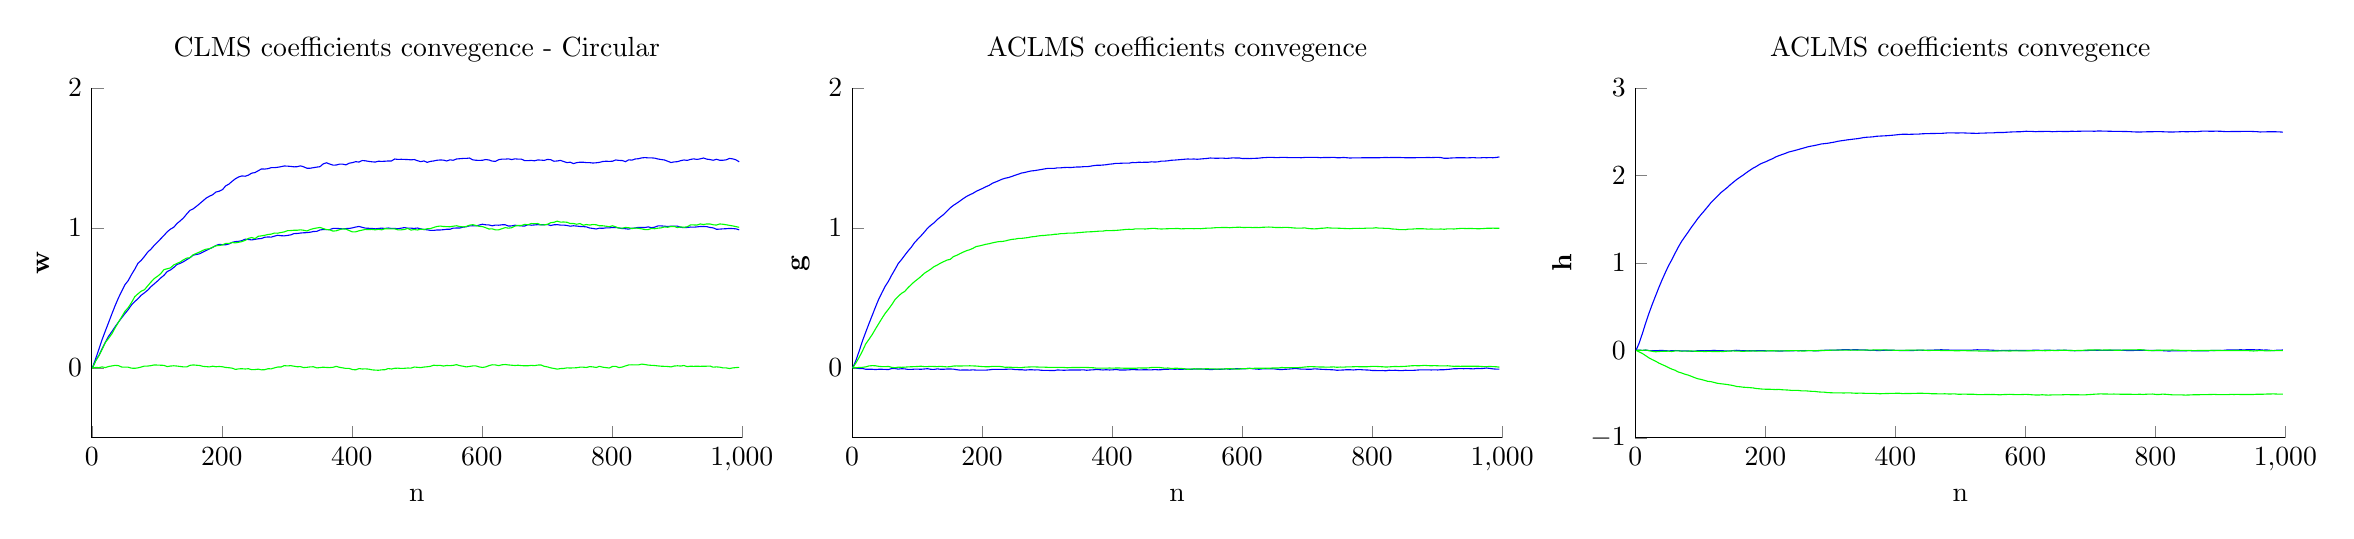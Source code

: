 % This file was created by matlab2tikz v0.4.7 running on MATLAB 8.1.
% Copyright (c) 2008--2014, Nico Schlömer <nico.schloemer@gmail.com>
% All rights reserved.
% Minimal pgfplots version: 1.3
% 
% The latest updates can be retrieved from
%   http://www.mathworks.com/matlabcentral/fileexchange/22022-matlab2tikz
% where you can also make suggestions and rate matlab2tikz.
% 
\begin{tikzpicture}

\begin{axis}[%
width=3.25in,
height=1.75in,
scale only axis,
xmin=0,
xmax=1000,
xlabel={n},
ymin=-0.5,
ymax=2,
ylabel={$\mathbf{g}$},
name=plot2,
title={ACLMS coefficients convegence},
axis x line*=bottom,
axis y line*=left
]
\addplot [color=blue,solid,forget plot]
  table[row sep=crcr]{1	0\\
6	0.054\\
11	0.121\\
16	0.193\\
21	0.255\\
26	0.316\\
31	0.375\\
36	0.434\\
41	0.491\\
46	0.538\\
51	0.583\\
56	0.619\\
61	0.663\\
66	0.703\\
71	0.745\\
76	0.773\\
81	0.804\\
86	0.834\\
91	0.861\\
96	0.894\\
101	0.919\\
106	0.943\\
111	0.969\\
116	0.997\\
121	1.018\\
126	1.036\\
131	1.059\\
136	1.078\\
141	1.096\\
146	1.119\\
151	1.143\\
156	1.161\\
161	1.176\\
166	1.192\\
171	1.209\\
176	1.224\\
181	1.236\\
186	1.247\\
191	1.261\\
196	1.272\\
201	1.282\\
206	1.294\\
211	1.304\\
216	1.319\\
221	1.328\\
226	1.338\\
231	1.348\\
236	1.355\\
241	1.36\\
246	1.368\\
251	1.376\\
256	1.384\\
261	1.392\\
266	1.396\\
271	1.402\\
276	1.407\\
281	1.409\\
286	1.413\\
291	1.417\\
296	1.421\\
301	1.425\\
306	1.425\\
311	1.425\\
316	1.429\\
321	1.429\\
326	1.431\\
331	1.432\\
336	1.431\\
341	1.433\\
346	1.435\\
351	1.435\\
356	1.437\\
361	1.437\\
366	1.44\\
371	1.444\\
376	1.447\\
381	1.447\\
386	1.449\\
391	1.451\\
396	1.455\\
401	1.457\\
406	1.461\\
411	1.461\\
416	1.462\\
421	1.463\\
426	1.462\\
431	1.467\\
436	1.466\\
441	1.469\\
446	1.468\\
451	1.469\\
456	1.469\\
461	1.472\\
466	1.47\\
471	1.472\\
476	1.477\\
481	1.477\\
486	1.479\\
491	1.483\\
496	1.484\\
501	1.486\\
506	1.488\\
511	1.49\\
516	1.492\\
521	1.491\\
526	1.492\\
531	1.49\\
536	1.492\\
541	1.494\\
546	1.496\\
551	1.499\\
556	1.498\\
561	1.497\\
566	1.498\\
571	1.498\\
576	1.496\\
581	1.498\\
586	1.5\\
591	1.499\\
596	1.499\\
601	1.495\\
606	1.496\\
611	1.495\\
616	1.496\\
621	1.497\\
626	1.498\\
631	1.501\\
636	1.502\\
641	1.504\\
646	1.504\\
651	1.502\\
656	1.502\\
661	1.504\\
666	1.504\\
671	1.502\\
676	1.502\\
681	1.502\\
686	1.502\\
691	1.501\\
696	1.503\\
701	1.504\\
706	1.504\\
711	1.504\\
716	1.503\\
721	1.501\\
726	1.503\\
731	1.503\\
736	1.503\\
741	1.504\\
746	1.501\\
751	1.501\\
756	1.503\\
761	1.501\\
766	1.499\\
771	1.5\\
776	1.5\\
781	1.5\\
786	1.501\\
791	1.501\\
796	1.501\\
801	1.501\\
806	1.501\\
811	1.501\\
816	1.502\\
821	1.503\\
826	1.502\\
831	1.503\\
836	1.503\\
841	1.503\\
846	1.502\\
851	1.501\\
856	1.501\\
861	1.501\\
866	1.501\\
871	1.502\\
876	1.502\\
881	1.502\\
886	1.503\\
891	1.502\\
896	1.503\\
901	1.504\\
906	1.502\\
911	1.497\\
916	1.497\\
921	1.499\\
926	1.5\\
931	1.501\\
936	1.501\\
941	1.501\\
946	1.5\\
951	1.501\\
956	1.502\\
961	1.5\\
966	1.5\\
971	1.502\\
976	1.501\\
981	1.502\\
986	1.501\\
991	1.503\\
996	1.507\\
};
\addplot [color=blue,solid,forget plot]
  table[row sep=crcr]{1	0\\
6	0.0\\
11	-0.005\\
16	-0.004\\
21	-0.01\\
26	-0.01\\
31	-0.01\\
36	-0.012\\
41	-0.01\\
46	-0.01\\
51	-0.011\\
56	-0.012\\
61	-0.005\\
66	-0.005\\
71	-0.009\\
76	-0.006\\
81	-0.007\\
86	-0.011\\
91	-0.011\\
96	-0.009\\
101	-0.009\\
106	-0.01\\
111	-0.008\\
116	-0.006\\
121	-0.01\\
126	-0.011\\
131	-0.007\\
136	-0.01\\
141	-0.01\\
146	-0.008\\
151	-0.008\\
156	-0.009\\
161	-0.013\\
166	-0.016\\
171	-0.015\\
176	-0.015\\
181	-0.016\\
186	-0.014\\
191	-0.016\\
196	-0.016\\
201	-0.016\\
206	-0.016\\
211	-0.014\\
216	-0.011\\
221	-0.011\\
226	-0.011\\
231	-0.011\\
236	-0.01\\
241	-0.009\\
246	-0.009\\
251	-0.012\\
256	-0.013\\
261	-0.013\\
266	-0.016\\
271	-0.014\\
276	-0.013\\
281	-0.015\\
286	-0.014\\
291	-0.017\\
296	-0.018\\
301	-0.018\\
306	-0.019\\
311	-0.019\\
316	-0.015\\
321	-0.016\\
326	-0.017\\
331	-0.016\\
336	-0.015\\
341	-0.015\\
346	-0.015\\
351	-0.015\\
356	-0.014\\
361	-0.017\\
366	-0.015\\
371	-0.014\\
376	-0.011\\
381	-0.013\\
386	-0.015\\
391	-0.013\\
396	-0.015\\
401	-0.014\\
406	-0.011\\
411	-0.015\\
416	-0.015\\
421	-0.015\\
426	-0.014\\
431	-0.012\\
436	-0.013\\
441	-0.014\\
446	-0.014\\
451	-0.013\\
456	-0.014\\
461	-0.014\\
466	-0.012\\
471	-0.014\\
476	-0.013\\
481	-0.01\\
486	-0.01\\
491	-0.008\\
496	-0.01\\
501	-0.009\\
506	-0.011\\
511	-0.009\\
516	-0.01\\
521	-0.01\\
526	-0.009\\
531	-0.008\\
536	-0.008\\
541	-0.009\\
546	-0.01\\
551	-0.012\\
556	-0.011\\
561	-0.01\\
566	-0.011\\
571	-0.009\\
576	-0.007\\
581	-0.01\\
586	-0.008\\
591	-0.006\\
596	-0.006\\
601	-0.006\\
606	-0.006\\
611	-0.003\\
616	-0.006\\
621	-0.008\\
626	-0.01\\
631	-0.007\\
636	-0.006\\
641	-0.006\\
646	-0.006\\
651	-0.008\\
656	-0.011\\
661	-0.012\\
666	-0.01\\
671	-0.009\\
676	-0.007\\
681	-0.005\\
686	-0.006\\
691	-0.009\\
696	-0.009\\
701	-0.01\\
706	-0.01\\
711	-0.007\\
716	-0.008\\
721	-0.01\\
726	-0.011\\
731	-0.012\\
736	-0.013\\
741	-0.014\\
746	-0.017\\
751	-0.016\\
756	-0.015\\
761	-0.013\\
766	-0.013\\
771	-0.015\\
776	-0.013\\
781	-0.012\\
786	-0.014\\
791	-0.015\\
796	-0.016\\
801	-0.019\\
806	-0.019\\
811	-0.02\\
816	-0.019\\
821	-0.021\\
826	-0.017\\
831	-0.018\\
836	-0.017\\
841	-0.019\\
846	-0.02\\
851	-0.017\\
856	-0.018\\
861	-0.018\\
866	-0.017\\
871	-0.015\\
876	-0.014\\
881	-0.014\\
886	-0.014\\
891	-0.015\\
896	-0.014\\
901	-0.015\\
906	-0.013\\
911	-0.013\\
916	-0.011\\
921	-0.009\\
926	-0.006\\
931	-0.006\\
936	-0.005\\
941	-0.006\\
946	-0.005\\
951	-0.006\\
956	-0.007\\
961	-0.004\\
966	-0.005\\
971	-0.004\\
976	-0.001\\
981	-0.004\\
986	-0.007\\
991	-0.009\\
996	-0.009\\
};
\addplot [color=green,solid,forget plot]
  table[row sep=crcr]{1	0\\
6	0.036\\
11	0.076\\
16	0.121\\
21	0.171\\
26	0.204\\
31	0.238\\
36	0.278\\
41	0.316\\
46	0.354\\
51	0.39\\
56	0.419\\
61	0.451\\
66	0.487\\
71	0.511\\
76	0.532\\
81	0.546\\
86	0.572\\
91	0.595\\
96	0.616\\
101	0.634\\
106	0.653\\
111	0.675\\
116	0.69\\
121	0.705\\
126	0.723\\
131	0.734\\
136	0.748\\
141	0.759\\
146	0.77\\
151	0.775\\
156	0.795\\
161	0.804\\
166	0.816\\
171	0.827\\
176	0.837\\
181	0.844\\
186	0.854\\
191	0.867\\
196	0.871\\
201	0.877\\
206	0.883\\
211	0.887\\
216	0.893\\
221	0.898\\
226	0.902\\
231	0.903\\
236	0.907\\
241	0.913\\
246	0.918\\
251	0.92\\
256	0.925\\
261	0.925\\
266	0.928\\
271	0.931\\
276	0.936\\
281	0.938\\
286	0.942\\
291	0.945\\
296	0.946\\
301	0.949\\
306	0.95\\
311	0.954\\
316	0.955\\
321	0.959\\
326	0.959\\
331	0.962\\
336	0.963\\
341	0.963\\
346	0.965\\
351	0.967\\
356	0.969\\
361	0.971\\
366	0.972\\
371	0.973\\
376	0.975\\
381	0.977\\
386	0.977\\
391	0.981\\
396	0.98\\
401	0.981\\
406	0.982\\
411	0.984\\
416	0.986\\
421	0.989\\
426	0.99\\
431	0.989\\
436	0.993\\
441	0.993\\
446	0.993\\
451	0.992\\
456	0.994\\
461	0.996\\
466	0.996\\
471	0.993\\
476	0.992\\
481	0.993\\
486	0.994\\
491	0.995\\
496	0.995\\
501	0.996\\
506	0.993\\
511	0.994\\
516	0.995\\
521	0.995\\
526	0.994\\
531	0.995\\
536	0.994\\
541	0.996\\
546	0.998\\
551	0.998\\
556	1.0\\
561	1.002\\
566	1.002\\
571	1.003\\
576	1.003\\
581	1.001\\
586	1.003\\
591	1.004\\
596	1.005\\
601	1.003\\
606	1.003\\
611	1.004\\
616	1.002\\
621	1.003\\
626	1.002\\
631	1.004\\
636	1.005\\
641	1.006\\
646	1.005\\
651	1.003\\
656	1.003\\
661	1.002\\
666	1.004\\
671	1.003\\
676	1.001\\
681	0.999\\
686	0.998\\
691	0.998\\
696	1.0\\
701	0.996\\
706	0.994\\
711	0.993\\
716	0.994\\
721	0.997\\
726	0.998\\
731	1.001\\
736	0.999\\
741	0.998\\
746	0.998\\
751	0.997\\
756	0.996\\
761	0.995\\
766	0.994\\
771	0.996\\
776	0.996\\
781	0.997\\
786	0.996\\
791	0.998\\
796	0.998\\
801	0.998\\
806	1.001\\
811	0.998\\
816	0.998\\
821	0.996\\
826	0.996\\
831	0.992\\
836	0.991\\
841	0.988\\
846	0.988\\
851	0.987\\
856	0.991\\
861	0.991\\
866	0.993\\
871	0.994\\
876	0.994\\
881	0.993\\
886	0.991\\
891	0.992\\
896	0.991\\
901	0.991\\
906	0.992\\
911	0.99\\
916	0.993\\
921	0.993\\
926	0.992\\
931	0.994\\
936	0.996\\
941	0.996\\
946	0.995\\
951	0.996\\
956	0.995\\
961	0.994\\
966	0.994\\
971	0.995\\
976	0.997\\
981	0.997\\
986	0.998\\
991	0.997\\
996	0.997\\
};
\addplot [color=green,solid,forget plot]
  table[row sep=crcr]{1	0\\
6	0.001\\
11	0.003\\
16	0.004\\
21	0.007\\
26	0.014\\
31	0.016\\
36	0.015\\
41	0.011\\
46	0.009\\
51	0.009\\
56	0.01\\
61	0.004\\
66	0.001\\
71	0.005\\
76	0.004\\
81	0.005\\
86	0.007\\
91	0.008\\
96	0.009\\
101	0.01\\
106	0.012\\
111	0.009\\
116	0.009\\
121	0.011\\
126	0.01\\
131	0.009\\
136	0.011\\
141	0.009\\
146	0.007\\
151	0.009\\
156	0.013\\
161	0.014\\
166	0.013\\
171	0.014\\
176	0.014\\
181	0.015\\
186	0.014\\
191	0.013\\
196	0.011\\
201	0.009\\
206	0.008\\
211	0.008\\
216	0.011\\
221	0.011\\
226	0.011\\
231	0.008\\
236	0.004\\
241	0.005\\
246	0.004\\
251	0.004\\
256	0.002\\
261	0.002\\
266	0.005\\
271	0.006\\
276	0.007\\
281	0.007\\
286	0.006\\
291	0.005\\
296	0.005\\
301	0.004\\
306	0.004\\
311	0.004\\
316	0.003\\
321	0.004\\
326	0.003\\
331	0.001\\
336	0.002\\
341	0.003\\
346	0.003\\
351	0.003\\
356	0.004\\
361	0.003\\
366	0.002\\
371	0.001\\
376	-0.002\\
381	-0.002\\
386	-0.002\\
391	-0.002\\
396	-0.001\\
401	-0.002\\
406	-0.001\\
411	-0.001\\
416	-0.002\\
421	-0.003\\
426	-0.003\\
431	-0.003\\
436	-0.003\\
441	-0.0\\
446	-0.001\\
451	-0.001\\
456	-0.0\\
461	0.003\\
466	0.004\\
471	0.004\\
476	0.001\\
481	-0.002\\
486	-0.001\\
491	-0.004\\
496	-0.003\\
501	-0.003\\
506	-0.004\\
511	-0.006\\
516	-0.01\\
521	-0.009\\
526	-0.006\\
531	-0.008\\
536	-0.008\\
541	-0.007\\
546	-0.006\\
551	-0.007\\
556	-0.007\\
561	-0.009\\
566	-0.007\\
571	-0.009\\
576	-0.006\\
581	-0.006\\
586	-0.007\\
591	-0.009\\
596	-0.008\\
601	-0.005\\
606	-0.005\\
611	-0.004\\
616	-0.004\\
621	-0.002\\
626	-0.003\\
631	-0.003\\
636	-0.002\\
641	-0.003\\
646	-0.001\\
651	-0.001\\
656	-0.001\\
661	0.003\\
666	0.001\\
671	0.002\\
676	0.002\\
681	0.002\\
686	0.002\\
691	0.003\\
696	0.006\\
701	0.008\\
706	0.009\\
711	0.008\\
716	0.007\\
721	0.006\\
726	0.006\\
731	0.005\\
736	0.006\\
741	0.007\\
746	0.004\\
751	0.006\\
756	0.005\\
761	0.007\\
766	0.007\\
771	0.008\\
776	0.009\\
781	0.008\\
786	0.008\\
791	0.008\\
796	0.009\\
801	0.011\\
806	0.011\\
811	0.009\\
816	0.008\\
821	0.006\\
826	0.007\\
831	0.009\\
836	0.01\\
841	0.009\\
846	0.01\\
851	0.011\\
856	0.013\\
861	0.015\\
866	0.016\\
871	0.015\\
876	0.016\\
881	0.018\\
886	0.016\\
891	0.015\\
896	0.016\\
901	0.015\\
906	0.014\\
911	0.014\\
916	0.015\\
921	0.013\\
926	0.011\\
931	0.012\\
936	0.011\\
941	0.012\\
946	0.012\\
951	0.012\\
956	0.012\\
961	0.012\\
966	0.011\\
971	0.009\\
976	0.009\\
981	0.01\\
986	0.009\\
991	0.008\\
996	0.005\\
};
\end{axis}

\begin{axis}[%
width=3.25in,
height=1.75in,
scale only axis,
xmin=0,
xmax=1000,
xlabel={n},
ymin=-0.5,
ymax=2,
ylabel={$\mathbf{w}$},
at=(plot2.left of south west),
anchor=right of south east,
title={CLMS coefficients convegence - Circular},
axis x line*=bottom,
axis y line*=left
]
\addplot [color=blue,solid,forget plot]
  table[row sep=crcr]{1	0\\
6	0.054\\
11	0.089\\
16	0.139\\
21	0.185\\
26	0.227\\
31	0.26\\
36	0.295\\
41	0.327\\
46	0.358\\
51	0.388\\
56	0.416\\
61	0.449\\
66	0.473\\
71	0.494\\
76	0.519\\
81	0.536\\
86	0.555\\
91	0.58\\
96	0.6\\
101	0.62\\
106	0.642\\
111	0.661\\
116	0.688\\
121	0.699\\
126	0.717\\
131	0.738\\
136	0.747\\
141	0.758\\
146	0.773\\
151	0.787\\
156	0.805\\
161	0.81\\
166	0.815\\
171	0.827\\
176	0.839\\
181	0.85\\
186	0.861\\
191	0.874\\
196	0.882\\
201	0.88\\
206	0.879\\
211	0.885\\
216	0.897\\
221	0.902\\
226	0.904\\
231	0.909\\
236	0.919\\
241	0.917\\
246	0.914\\
251	0.918\\
256	0.922\\
261	0.924\\
266	0.933\\
271	0.935\\
276	0.934\\
281	0.941\\
286	0.947\\
291	0.944\\
296	0.943\\
301	0.946\\
306	0.95\\
311	0.959\\
316	0.96\\
321	0.963\\
326	0.965\\
331	0.966\\
336	0.969\\
341	0.974\\
346	0.975\\
351	0.985\\
356	0.988\\
361	0.987\\
366	0.988\\
371	0.996\\
376	0.996\\
381	0.995\\
386	0.993\\
391	0.995\\
396	0.996\\
401	1.0\\
406	1.006\\
411	1.01\\
416	1.004\\
421	0.998\\
426	0.997\\
431	0.996\\
436	0.993\\
441	0.996\\
446	0.998\\
451	0.996\\
456	0.999\\
461	0.996\\
466	0.996\\
471	0.994\\
476	0.998\\
481	1.002\\
486	0.998\\
491	0.998\\
496	0.996\\
501	0.999\\
506	0.993\\
511	0.989\\
516	0.986\\
521	0.982\\
526	0.982\\
531	0.985\\
536	0.985\\
541	0.987\\
546	0.99\\
551	0.99\\
556	0.998\\
561	0.999\\
566	0.999\\
571	1.005\\
576	1.008\\
581	1.014\\
586	1.015\\
591	1.014\\
596	1.02\\
601	1.026\\
606	1.022\\
611	1.021\\
616	1.015\\
621	1.02\\
626	1.019\\
631	1.022\\
636	1.022\\
641	1.013\\
646	1.014\\
651	1.019\\
656	1.016\\
661	1.014\\
666	1.013\\
671	1.023\\
676	1.019\\
681	1.021\\
686	1.023\\
691	1.022\\
696	1.022\\
701	1.024\\
706	1.017\\
711	1.022\\
716	1.023\\
721	1.02\\
726	1.02\\
731	1.017\\
736	1.012\\
741	1.015\\
746	1.013\\
751	1.01\\
756	1.009\\
761	1.007\\
766	0.999\\
771	0.996\\
776	0.992\\
781	0.998\\
786	0.997\\
791	1.0\\
796	1.0\\
801	1.003\\
806	1.003\\
811	0.999\\
816	0.995\\
821	0.994\\
826	0.991\\
831	0.998\\
836	0.999\\
841	1.004\\
846	1.003\\
851	1.003\\
856	1.007\\
861	1.001\\
866	1.005\\
871	1.014\\
876	1.014\\
881	1.012\\
886	1.01\\
891	1.012\\
896	1.013\\
901	1.012\\
906	1.004\\
911	1.002\\
916	1.003\\
921	1.006\\
926	1.005\\
931	1.007\\
936	1.01\\
941	1.01\\
946	1.009\\
951	1.003\\
956	1.0\\
961	0.99\\
966	0.991\\
971	0.993\\
976	0.994\\
981	0.996\\
986	0.995\\
991	0.993\\
996	0.986\\
};
\addplot [color=blue,solid,forget plot]
  table[row sep=crcr]{1	0\\
6	0.067\\
11	0.134\\
16	0.204\\
21	0.266\\
26	0.326\\
31	0.387\\
36	0.446\\
41	0.5\\
46	0.548\\
51	0.594\\
56	0.623\\
61	0.666\\
66	0.704\\
71	0.747\\
76	0.768\\
81	0.796\\
86	0.827\\
91	0.848\\
96	0.875\\
101	0.898\\
106	0.922\\
111	0.946\\
116	0.972\\
121	0.991\\
126	1.004\\
131	1.031\\
136	1.05\\
141	1.071\\
146	1.099\\
151	1.125\\
156	1.136\\
161	1.154\\
166	1.173\\
171	1.193\\
176	1.213\\
181	1.226\\
186	1.237\\
191	1.256\\
196	1.262\\
201	1.273\\
206	1.3\\
211	1.313\\
216	1.333\\
221	1.351\\
226	1.364\\
231	1.371\\
236	1.369\\
241	1.377\\
246	1.391\\
251	1.395\\
256	1.408\\
261	1.421\\
266	1.42\\
271	1.423\\
276	1.43\\
281	1.43\\
286	1.433\\
291	1.437\\
296	1.442\\
301	1.441\\
306	1.439\\
311	1.436\\
316	1.437\\
321	1.443\\
326	1.436\\
331	1.426\\
336	1.426\\
341	1.43\\
346	1.434\\
351	1.437\\
356	1.457\\
361	1.465\\
366	1.456\\
371	1.448\\
376	1.449\\
381	1.455\\
386	1.455\\
391	1.45\\
396	1.462\\
401	1.466\\
406	1.473\\
411	1.47\\
416	1.481\\
421	1.479\\
426	1.475\\
431	1.472\\
436	1.47\\
441	1.476\\
446	1.475\\
451	1.476\\
456	1.478\\
461	1.478\\
466	1.492\\
471	1.489\\
476	1.49\\
481	1.489\\
486	1.488\\
491	1.486\\
496	1.488\\
501	1.48\\
506	1.473\\
511	1.478\\
516	1.468\\
521	1.475\\
526	1.478\\
531	1.483\\
536	1.485\\
541	1.484\\
546	1.478\\
551	1.486\\
556	1.483\\
561	1.492\\
566	1.494\\
571	1.496\\
576	1.496\\
581	1.499\\
586	1.486\\
591	1.483\\
596	1.482\\
601	1.483\\
606	1.488\\
611	1.485\\
616	1.477\\
621	1.475\\
626	1.487\\
631	1.491\\
636	1.491\\
641	1.493\\
646	1.488\\
651	1.493\\
656	1.491\\
661	1.491\\
666	1.48\\
671	1.48\\
676	1.482\\
681	1.479\\
686	1.485\\
691	1.484\\
696	1.482\\
701	1.489\\
706	1.487\\
711	1.476\\
716	1.478\\
721	1.482\\
726	1.474\\
731	1.466\\
736	1.469\\
741	1.459\\
746	1.466\\
751	1.469\\
756	1.469\\
761	1.466\\
766	1.466\\
771	1.463\\
776	1.465\\
781	1.468\\
786	1.474\\
791	1.476\\
796	1.475\\
801	1.476\\
806	1.485\\
811	1.482\\
816	1.481\\
821	1.473\\
826	1.486\\
831	1.484\\
836	1.492\\
841	1.494\\
846	1.5\\
851	1.502\\
856	1.5\\
861	1.5\\
866	1.498\\
871	1.492\\
876	1.488\\
881	1.485\\
886	1.476\\
891	1.467\\
896	1.471\\
901	1.473\\
906	1.48\\
911	1.485\\
916	1.482\\
921	1.489\\
926	1.493\\
931	1.489\\
936	1.493\\
941	1.499\\
946	1.491\\
951	1.488\\
956	1.483\\
961	1.49\\
966	1.483\\
971	1.483\\
976	1.486\\
981	1.496\\
986	1.493\\
991	1.486\\
996	1.472\\
};
\addplot [color=green,solid,forget plot]
  table[row sep=crcr]{1	0\\
6	0.003\\
11	0.002\\
16	0.007\\
21	0.002\\
26	0.01\\
31	0.014\\
36	0.018\\
41	0.016\\
46	0.006\\
51	0.005\\
56	0.005\\
61	-0.002\\
66	-0.003\\
71	0.0\\
76	0.006\\
81	0.013\\
86	0.013\\
91	0.016\\
96	0.021\\
101	0.02\\
106	0.019\\
111	0.018\\
116	0.009\\
121	0.013\\
126	0.015\\
131	0.013\\
136	0.01\\
141	0.007\\
146	0.007\\
151	0.018\\
156	0.021\\
161	0.019\\
166	0.017\\
171	0.011\\
176	0.009\\
181	0.007\\
186	0.012\\
191	0.008\\
196	0.01\\
201	0.008\\
206	0.003\\
211	0.001\\
216	-0.002\\
221	-0.011\\
226	-0.007\\
231	-0.006\\
236	-0.008\\
241	-0.006\\
246	-0.013\\
251	-0.012\\
256	-0.009\\
261	-0.014\\
266	-0.013\\
271	-0.006\\
276	-0.007\\
281	0.0\\
286	0.006\\
291	0.006\\
296	0.016\\
301	0.014\\
306	0.016\\
311	0.012\\
316	0.008\\
321	0.009\\
326	0.002\\
331	0.004\\
336	0.007\\
341	0.008\\
346	0.0\\
351	0.002\\
356	0.005\\
361	0.003\\
366	0.002\\
371	0.004\\
376	0.011\\
381	0.004\\
386	0.0\\
391	-0.004\\
396	-0.004\\
401	-0.012\\
406	-0.014\\
411	-0.005\\
416	-0.008\\
421	-0.007\\
426	-0.009\\
431	-0.014\\
436	-0.016\\
441	-0.017\\
446	-0.014\\
451	-0.013\\
456	-0.005\\
461	-0.008\\
466	-0.003\\
471	-0.002\\
476	-0.004\\
481	-0.003\\
486	-0.001\\
491	-0.002\\
496	0.006\\
501	0.004\\
506	0.002\\
511	0.006\\
516	0.008\\
521	0.011\\
526	0.019\\
531	0.017\\
536	0.018\\
541	0.013\\
546	0.017\\
551	0.016\\
556	0.018\\
561	0.023\\
566	0.016\\
571	0.012\\
576	0.007\\
581	0.01\\
586	0.014\\
591	0.014\\
596	0.007\\
601	0.003\\
606	0.007\\
611	0.016\\
616	0.022\\
621	0.021\\
626	0.016\\
631	0.022\\
636	0.024\\
641	0.021\\
646	0.019\\
651	0.017\\
656	0.019\\
661	0.016\\
666	0.015\\
671	0.015\\
676	0.018\\
681	0.016\\
686	0.02\\
691	0.021\\
696	0.011\\
701	0.007\\
706	0.0\\
711	-0.004\\
716	-0.009\\
721	-0.005\\
726	-0.004\\
731	0.0\\
736	-0.001\\
741	0.0\\
746	0.001\\
751	0.005\\
756	0.005\\
761	0.003\\
766	0.009\\
771	0.007\\
776	0.003\\
781	0.011\\
786	0.005\\
791	0.002\\
796	-0.001\\
801	0.01\\
806	0.011\\
811	0.002\\
816	0.006\\
821	0.014\\
826	0.021\\
831	0.022\\
836	0.021\\
841	0.021\\
846	0.027\\
851	0.024\\
856	0.02\\
861	0.018\\
866	0.017\\
871	0.014\\
876	0.012\\
881	0.011\\
886	0.01\\
891	0.007\\
896	0.013\\
901	0.015\\
906	0.013\\
911	0.017\\
916	0.009\\
921	0.012\\
926	0.011\\
931	0.012\\
936	0.011\\
941	0.012\\
946	0.012\\
951	0.013\\
956	0.005\\
961	0.007\\
966	0.005\\
971	0.0\\
976	-0.0\\
981	-0.005\\
986	2.002e-05\\
991	0.002\\
996	0.004\\
};
\addplot [color=green,solid,forget plot]
  table[row sep=crcr]{1	0\\
6	0.049\\
11	0.088\\
16	0.133\\
21	0.182\\
26	0.212\\
31	0.244\\
36	0.287\\
41	0.326\\
46	0.365\\
51	0.404\\
56	0.43\\
61	0.466\\
66	0.508\\
71	0.529\\
76	0.548\\
81	0.558\\
86	0.586\\
91	0.613\\
96	0.638\\
101	0.654\\
106	0.673\\
111	0.702\\
116	0.708\\
121	0.714\\
126	0.735\\
131	0.746\\
136	0.756\\
141	0.772\\
146	0.784\\
151	0.787\\
156	0.808\\
161	0.818\\
166	0.828\\
171	0.84\\
176	0.848\\
181	0.851\\
186	0.862\\
191	0.872\\
196	0.874\\
201	0.878\\
206	0.889\\
211	0.889\\
216	0.895\\
221	0.893\\
226	0.897\\
231	0.902\\
236	0.911\\
241	0.925\\
246	0.931\\
251	0.923\\
256	0.94\\
261	0.943\\
266	0.947\\
271	0.953\\
276	0.955\\
281	0.963\\
286	0.962\\
291	0.967\\
296	0.971\\
301	0.98\\
306	0.981\\
311	0.983\\
316	0.983\\
321	0.986\\
326	0.983\\
331	0.978\\
336	0.988\\
341	0.995\\
346	0.999\\
351	1.003\\
356	0.995\\
361	0.988\\
366	0.986\\
371	0.977\\
376	0.979\\
381	0.987\\
386	0.993\\
391	0.991\\
396	0.981\\
401	0.971\\
406	0.972\\
411	0.979\\
416	0.984\\
421	0.989\\
426	0.988\\
431	0.989\\
436	0.986\\
441	0.99\\
446	0.986\\
451	0.994\\
456	0.993\\
461	0.993\\
466	0.993\\
471	0.986\\
476	0.986\\
481	0.989\\
486	0.996\\
491	0.984\\
496	0.988\\
501	0.985\\
506	0.991\\
511	0.988\\
516	0.994\\
521	0.995\\
526	1.003\\
531	1.01\\
536	1.013\\
541	1.01\\
546	1.009\\
551	1.008\\
556	1.012\\
561	1.015\\
566	1.01\\
571	1.007\\
576	1.01\\
581	1.019\\
586	1.023\\
591	1.017\\
596	1.011\\
601	1.009\\
606	1.001\\
611	0.992\\
616	0.993\\
621	0.986\\
626	0.986\\
631	0.994\\
636	1.002\\
641	0.998\\
646	1.001\\
651	1.013\\
656	1.017\\
661	1.017\\
666	1.025\\
671	1.022\\
676	1.031\\
681	1.03\\
686	1.031\\
691	1.021\\
696	1.022\\
701	1.025\\
706	1.037\\
711	1.04\\
716	1.048\\
721	1.041\\
726	1.042\\
731	1.04\\
736	1.031\\
741	1.031\\
746	1.026\\
751	1.031\\
756	1.019\\
761	1.024\\
766	1.02\\
771	1.024\\
776	1.022\\
781	1.015\\
786	1.015\\
791	1.012\\
796	1.008\\
801	1.015\\
806	1.007\\
811	0.999\\
816	0.998\\
821	1.003\\
826	1.001\\
831	0.995\\
836	0.999\\
841	0.997\\
846	0.993\\
851	0.988\\
856	0.988\\
861	0.996\\
866	0.994\\
871	0.998\\
876	1.0\\
881	1.007\\
886	1.004\\
891	1.01\\
896	1.01\\
901	1.002\\
906	1.007\\
911	1.004\\
916	1.008\\
921	1.021\\
926	1.021\\
931	1.02\\
936	1.028\\
941	1.024\\
946	1.028\\
951	1.028\\
956	1.022\\
961	1.02\\
966	1.028\\
971	1.026\\
976	1.022\\
981	1.018\\
986	1.014\\
991	1.009\\
996	1.004\\
};
\end{axis}

\begin{axis}[%
width=3.25in,
height=1.75in,
scale only axis,
xmin=0,
xmax=1000,
xlabel={n},
ymin=-1,
ymax=3,
ylabel={$\mathbf{h}$},
at=(plot2.right of south east),
anchor=left of south west,
title={ACLMS coefficients convegence},
axis x line*=bottom,
axis y line*=left
]
\addplot [color=blue,solid,forget plot]
  table[row sep=crcr]{1	0\\
6	0.087\\
11	0.197\\
16	0.317\\
21	0.426\\
26	0.527\\
31	0.622\\
36	0.716\\
41	0.805\\
46	0.888\\
51	0.968\\
56	1.035\\
61	1.109\\
66	1.18\\
71	1.244\\
76	1.298\\
81	1.35\\
86	1.405\\
91	1.455\\
96	1.507\\
101	1.552\\
106	1.595\\
111	1.64\\
116	1.686\\
121	1.723\\
126	1.76\\
131	1.799\\
136	1.829\\
141	1.859\\
146	1.893\\
151	1.923\\
156	1.954\\
161	1.979\\
166	2.004\\
171	2.032\\
176	2.058\\
181	2.082\\
186	2.102\\
191	2.125\\
196	2.143\\
201	2.157\\
206	2.175\\
211	2.191\\
216	2.211\\
221	2.226\\
226	2.239\\
231	2.252\\
236	2.267\\
241	2.276\\
246	2.286\\
251	2.296\\
256	2.307\\
261	2.317\\
266	2.328\\
271	2.335\\
276	2.342\\
281	2.35\\
286	2.359\\
291	2.363\\
296	2.367\\
301	2.374\\
306	2.38\\
311	2.389\\
316	2.395\\
321	2.4\\
326	2.406\\
331	2.41\\
336	2.415\\
341	2.419\\
346	2.425\\
351	2.432\\
356	2.436\\
361	2.438\\
366	2.441\\
371	2.447\\
376	2.449\\
381	2.451\\
386	2.453\\
391	2.456\\
396	2.459\\
401	2.463\\
406	2.467\\
411	2.47\\
416	2.47\\
421	2.469\\
426	2.47\\
431	2.472\\
436	2.472\\
441	2.475\\
446	2.477\\
451	2.477\\
456	2.479\\
461	2.479\\
466	2.48\\
471	2.48\\
476	2.483\\
481	2.486\\
486	2.485\\
491	2.485\\
496	2.484\\
501	2.486\\
506	2.485\\
511	2.483\\
516	2.482\\
521	2.481\\
526	2.48\\
531	2.483\\
536	2.483\\
541	2.485\\
546	2.486\\
551	2.486\\
556	2.49\\
561	2.49\\
566	2.49\\
571	2.493\\
576	2.495\\
581	2.497\\
586	2.498\\
591	2.498\\
596	2.501\\
601	2.504\\
606	2.503\\
611	2.502\\
616	2.499\\
621	2.502\\
626	2.501\\
631	2.503\\
636	2.503\\
641	2.499\\
646	2.5\\
651	2.503\\
656	2.502\\
661	2.501\\
666	2.501\\
671	2.505\\
676	2.503\\
681	2.504\\
686	2.505\\
691	2.505\\
696	2.505\\
701	2.506\\
706	2.504\\
711	2.507\\
716	2.507\\
721	2.505\\
726	2.505\\
731	2.504\\
736	2.503\\
741	2.503\\
746	2.503\\
751	2.501\\
756	2.501\\
761	2.5\\
766	2.497\\
771	2.496\\
776	2.495\\
781	2.497\\
786	2.498\\
791	2.499\\
796	2.499\\
801	2.5\\
806	2.5\\
811	2.499\\
816	2.497\\
821	2.496\\
826	2.495\\
831	2.497\\
836	2.498\\
841	2.5\\
846	2.499\\
851	2.499\\
856	2.501\\
861	2.499\\
866	2.501\\
871	2.505\\
876	2.505\\
881	2.505\\
886	2.504\\
891	2.505\\
896	2.505\\
901	2.504\\
906	2.501\\
911	2.5\\
916	2.501\\
921	2.501\\
926	2.501\\
931	2.502\\
936	2.503\\
941	2.503\\
946	2.503\\
951	2.501\\
956	2.5\\
961	2.496\\
966	2.497\\
971	2.498\\
976	2.498\\
981	2.499\\
986	2.498\\
991	2.497\\
996	2.494\\
};
\addplot [color=blue,solid,forget plot]
  table[row sep=crcr]{1	0\\
6	0.003\\
11	-0.001\\
16	0.004\\
21	-0.003\\
26	-0.002\\
31	-0.004\\
36	-0.002\\
41	-0.001\\
46	-0.003\\
51	-0.006\\
56	-0.004\\
61	-0.002\\
66	-0.003\\
71	-0.007\\
76	-0.006\\
81	-0.007\\
86	-0.01\\
91	-0.01\\
96	-0.003\\
101	-0.004\\
106	-0.005\\
111	-0.003\\
116	-0.003\\
121	0.001\\
126	-0.004\\
131	-0.003\\
136	-0.005\\
141	-0.005\\
146	-0.006\\
151	-0.002\\
156	0.001\\
161	-0.002\\
166	-0.004\\
171	-0.004\\
176	-0.004\\
181	-0.004\\
186	-0.004\\
191	-0.003\\
196	-0.003\\
201	-0.005\\
206	-0.006\\
211	-0.006\\
216	-0.005\\
221	-0.008\\
226	-0.007\\
231	-0.005\\
236	-0.004\\
241	-0.005\\
246	-0.003\\
251	-0.004\\
256	-0.003\\
261	-0.002\\
266	-0.003\\
271	-0.003\\
276	-0.005\\
281	-0.005\\
286	-0.001\\
291	0.001\\
296	0.003\\
301	0.002\\
306	0.003\\
311	0.004\\
316	0.006\\
321	0.008\\
326	0.008\\
331	0.006\\
336	0.007\\
341	0.007\\
346	0.006\\
351	0.006\\
356	0.003\\
361	-0.001\\
366	0.001\\
371	-0.001\\
376	-0.002\\
381	0.001\\
386	0.002\\
391	0.001\\
396	0.002\\
401	-1.745e-05\\
406	-0.001\\
411	-0.001\\
416	-0.001\\
421	-0.001\\
426	-0.002\\
431	6.895e-05\\
436	0.003\\
441	0.002\\
446	0.0\\
451	0.002\\
456	0.003\\
461	0.004\\
466	0.006\\
471	0.007\\
476	0.005\\
481	0.004\\
486	0.003\\
491	0.003\\
496	0.003\\
501	0.003\\
506	0.003\\
511	0.002\\
516	0.001\\
521	0.005\\
526	0.007\\
531	0.005\\
536	0.005\\
541	0.005\\
546	0.003\\
551	0.001\\
556	4.938e-05\\
561	-0.003\\
566	-0.0\\
571	-0.002\\
576	0.001\\
581	0.0\\
586	0.001\\
591	-0.002\\
596	-0.002\\
601	-0.002\\
606	-0.001\\
611	0.001\\
616	0.001\\
621	0.001\\
626	-0.001\\
631	0.003\\
636	0.002\\
641	0.0\\
646	-0.0\\
651	0.002\\
656	0.0\\
661	0.002\\
666	-0.0\\
671	-0.002\\
676	-0.004\\
681	-0.002\\
686	-0.003\\
691	-0.002\\
696	-0.001\\
701	0.0\\
706	0.001\\
711	0.001\\
716	0.001\\
721	0.0\\
726	-0.0\\
731	0.002\\
736	0.002\\
741	0.001\\
746	0.001\\
751	-0.0\\
756	-0.001\\
761	-0.001\\
766	-0.001\\
771	0.0\\
776	0.001\\
781	0.002\\
786	0.0\\
791	-5.668e-05\\
796	-0.002\\
801	-0.001\\
806	-0.001\\
811	-0.003\\
816	-0.006\\
821	-0.007\\
826	-0.006\\
831	-0.006\\
836	-0.005\\
841	-0.005\\
846	-0.006\\
851	-0.002\\
856	-0.004\\
861	-0.005\\
866	-0.004\\
871	-0.004\\
876	-0.005\\
881	-0.005\\
886	-0.001\\
891	-0.001\\
896	-0.0\\
901	8.02e-05\\
906	0.001\\
911	0.005\\
916	0.005\\
921	0.004\\
926	0.006\\
931	0.007\\
936	0.006\\
941	0.007\\
946	0.008\\
951	0.007\\
956	0.006\\
961	0.007\\
966	0.003\\
971	0.005\\
976	0.001\\
981	-0.003\\
986	0.001\\
991	0.003\\
996	0.004\\
};
\addplot [color=green,solid,forget plot]
  table[row sep=crcr]{1	0\\
6	-0.018\\
11	-0.037\\
16	-0.061\\
21	-0.086\\
26	-0.106\\
31	-0.123\\
36	-0.145\\
41	-0.162\\
46	-0.178\\
51	-0.197\\
56	-0.214\\
61	-0.227\\
66	-0.247\\
71	-0.258\\
76	-0.272\\
81	-0.282\\
86	-0.296\\
91	-0.311\\
96	-0.324\\
101	-0.332\\
106	-0.342\\
111	-0.353\\
116	-0.357\\
121	-0.366\\
126	-0.376\\
131	-0.381\\
136	-0.385\\
141	-0.39\\
146	-0.396\\
151	-0.403\\
156	-0.413\\
161	-0.416\\
166	-0.421\\
171	-0.423\\
176	-0.426\\
181	-0.429\\
186	-0.436\\
191	-0.439\\
196	-0.443\\
201	-0.444\\
206	-0.444\\
211	-0.446\\
216	-0.448\\
221	-0.446\\
226	-0.45\\
231	-0.452\\
236	-0.454\\
241	-0.458\\
246	-0.457\\
251	-0.458\\
256	-0.463\\
261	-0.462\\
266	-0.465\\
271	-0.468\\
276	-0.469\\
281	-0.474\\
286	-0.477\\
291	-0.478\\
296	-0.483\\
301	-0.484\\
306	-0.486\\
311	-0.486\\
316	-0.486\\
321	-0.487\\
326	-0.485\\
331	-0.486\\
336	-0.489\\
341	-0.49\\
346	-0.488\\
351	-0.49\\
356	-0.492\\
361	-0.491\\
366	-0.491\\
371	-0.493\\
376	-0.496\\
381	-0.494\\
386	-0.493\\
391	-0.492\\
396	-0.492\\
401	-0.49\\
406	-0.49\\
411	-0.494\\
416	-0.493\\
421	-0.493\\
426	-0.492\\
431	-0.491\\
436	-0.49\\
441	-0.49\\
446	-0.492\\
451	-0.492\\
456	-0.496\\
461	-0.495\\
466	-0.497\\
471	-0.497\\
476	-0.496\\
481	-0.498\\
486	-0.498\\
491	-0.497\\
496	-0.501\\
501	-0.501\\
506	-0.5\\
511	-0.501\\
516	-0.501\\
521	-0.502\\
526	-0.505\\
531	-0.505\\
536	-0.505\\
541	-0.504\\
546	-0.505\\
551	-0.504\\
556	-0.506\\
561	-0.508\\
566	-0.505\\
571	-0.504\\
576	-0.502\\
581	-0.504\\
586	-0.506\\
591	-0.506\\
596	-0.504\\
601	-0.503\\
606	-0.505\\
611	-0.508\\
616	-0.51\\
621	-0.51\\
626	-0.507\\
631	-0.51\\
636	-0.511\\
641	-0.509\\
646	-0.508\\
651	-0.508\\
656	-0.508\\
661	-0.506\\
666	-0.506\\
671	-0.507\\
676	-0.507\\
681	-0.507\\
686	-0.509\\
691	-0.509\\
696	-0.506\\
701	-0.504\\
706	-0.501\\
711	-0.499\\
716	-0.497\\
721	-0.499\\
726	-0.499\\
731	-0.5\\
736	-0.499\\
741	-0.5\\
746	-0.501\\
751	-0.502\\
756	-0.502\\
761	-0.501\\
766	-0.503\\
771	-0.503\\
776	-0.501\\
781	-0.504\\
786	-0.501\\
791	-0.5\\
796	-0.499\\
801	-0.504\\
806	-0.504\\
811	-0.5\\
816	-0.502\\
821	-0.505\\
826	-0.508\\
831	-0.508\\
836	-0.509\\
841	-0.509\\
846	-0.511\\
851	-0.51\\
856	-0.508\\
861	-0.507\\
866	-0.507\\
871	-0.506\\
876	-0.506\\
881	-0.505\\
886	-0.504\\
891	-0.503\\
896	-0.506\\
901	-0.506\\
906	-0.505\\
911	-0.506\\
916	-0.503\\
921	-0.504\\
926	-0.503\\
931	-0.504\\
936	-0.504\\
941	-0.504\\
946	-0.504\\
951	-0.504\\
956	-0.501\\
961	-0.501\\
966	-0.501\\
971	-0.499\\
976	-0.499\\
981	-0.497\\
986	-0.499\\
991	-0.5\\
996	-0.5\\
};
\addplot [color=green,solid,forget plot]
  table[row sep=crcr]{1	0\\
6	0.002\\
11	8.763e-05\\
16	0.004\\
21	-0.003\\
26	-0.011\\
31	-0.016\\
36	-0.013\\
41	-0.011\\
46	-0.01\\
51	-0.009\\
56	-0.013\\
61	-0.006\\
66	-0.005\\
71	-0.009\\
76	-0.009\\
81	-0.008\\
86	-0.007\\
91	-0.01\\
96	-0.01\\
101	-0.011\\
106	-0.013\\
111	-0.012\\
116	-0.012\\
121	-0.013\\
126	-0.013\\
131	-0.012\\
136	-0.013\\
141	-0.009\\
146	-0.007\\
151	-0.006\\
156	-0.009\\
161	-0.009\\
166	-0.012\\
171	-0.007\\
176	-0.008\\
181	-0.006\\
186	-0.008\\
191	-0.009\\
196	-0.009\\
201	-0.007\\
206	-0.005\\
211	-0.004\\
216	-0.007\\
221	-0.006\\
226	-0.005\\
231	-0.005\\
236	-0.004\\
241	-0.003\\
246	-0.003\\
251	-0.004\\
256	-0.007\\
261	-0.007\\
266	-0.002\\
271	-0.003\\
276	-0.005\\
281	-0.002\\
286	-0.002\\
291	-0.001\\
296	0.0\\
301	0.002\\
306	0.003\\
311	0.003\\
316	0.003\\
321	0.003\\
326	0.003\\
331	0.002\\
336	0.003\\
341	0.002\\
346	0.003\\
351	0.003\\
356	0.004\\
361	0.003\\
366	0.004\\
371	0.006\\
376	0.004\\
381	0.006\\
386	0.004\\
391	0.003\\
396	0.002\\
401	0.0\\
406	0.0\\
411	-9.479e-05\\
416	0.001\\
421	0.002\\
426	0.003\\
431	0.002\\
436	0.003\\
441	0.003\\
446	0.001\\
451	-0.002\\
456	0.0\\
461	0.0\\
466	0.001\\
471	-0.002\\
476	-0.001\\
481	-0.003\\
486	-0.002\\
491	-0.004\\
496	-0.005\\
501	-0.003\\
506	-0.003\\
511	-0.004\\
516	-0.005\\
521	-0.005\\
526	-0.006\\
531	-0.008\\
536	-0.009\\
541	-0.007\\
546	-0.009\\
551	-0.008\\
556	-0.007\\
561	-0.006\\
566	-0.006\\
571	-0.006\\
576	-0.007\\
581	-0.006\\
586	-0.006\\
591	-0.005\\
596	-0.005\\
601	-0.005\\
606	-0.004\\
611	-0.005\\
616	-0.003\\
621	-0.003\\
626	-0.003\\
631	-0.004\\
636	-0.002\\
641	-8.413e-05\\
646	-0.003\\
651	-0.001\\
656	0.002\\
661	0.001\\
666	-0.001\\
671	-0.001\\
676	-0.003\\
681	-0.001\\
686	-0.001\\
691	0.002\\
696	0.004\\
701	0.004\\
706	0.004\\
711	0.006\\
716	0.003\\
721	0.004\\
726	0.005\\
731	0.004\\
736	0.002\\
741	0.002\\
746	0.001\\
751	0.005\\
756	0.005\\
761	0.005\\
766	0.005\\
771	0.006\\
776	0.008\\
781	0.005\\
786	0.001\\
791	-0.003\\
796	-0.003\\
801	0.001\\
806	0.002\\
811	0.002\\
816	0.003\\
821	0.003\\
826	0.004\\
831	0.003\\
836	0.001\\
841	-0.0\\
846	-0.001\\
851	-0.002\\
856	-0.002\\
861	-0.003\\
866	-0.001\\
871	-0.002\\
876	-0.002\\
881	-0.001\\
886	-0.0\\
891	-0.002\\
896	-0.002\\
901	-0.002\\
906	-0.003\\
911	-0.003\\
916	-0.003\\
921	-0.001\\
926	-0.002\\
931	-0.001\\
936	-0.003\\
941	-0.003\\
946	-0.004\\
951	-0.007\\
956	-0.004\\
961	-0.003\\
966	-0.003\\
971	-0.006\\
976	-0.004\\
981	-0.003\\
986	-0.003\\
991	-0.002\\
996	-0.003\\
};
\end{axis}
\end{tikzpicture}%